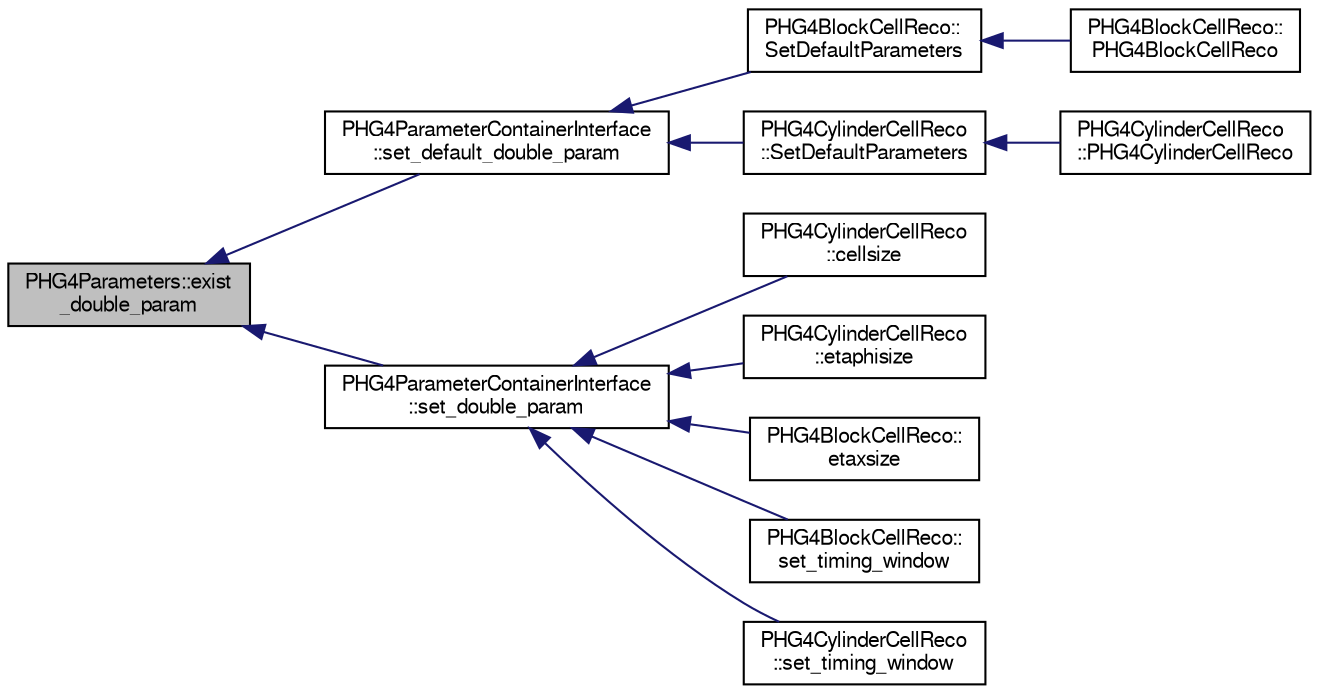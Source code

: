 digraph "PHG4Parameters::exist_double_param"
{
  bgcolor="transparent";
  edge [fontname="FreeSans",fontsize="10",labelfontname="FreeSans",labelfontsize="10"];
  node [fontname="FreeSans",fontsize="10",shape=record];
  rankdir="LR";
  Node1 [label="PHG4Parameters::exist\l_double_param",height=0.2,width=0.4,color="black", fillcolor="grey75", style="filled" fontcolor="black"];
  Node1 -> Node2 [dir="back",color="midnightblue",fontsize="10",style="solid",fontname="FreeSans"];
  Node2 [label="PHG4ParameterContainerInterface\l::set_default_double_param",height=0.2,width=0.4,color="black",URL="$d4/d69/classPHG4ParameterContainerInterface.html#a44e6b97f10801b3d47e215c21f7c1583"];
  Node2 -> Node3 [dir="back",color="midnightblue",fontsize="10",style="solid",fontname="FreeSans"];
  Node3 [label="PHG4BlockCellReco::\lSetDefaultParameters",height=0.2,width=0.4,color="black",URL="$df/d5e/classPHG4BlockCellReco.html#ae2234f60490d0fc28a3ca73d4bc531af"];
  Node3 -> Node4 [dir="back",color="midnightblue",fontsize="10",style="solid",fontname="FreeSans"];
  Node4 [label="PHG4BlockCellReco::\lPHG4BlockCellReco",height=0.2,width=0.4,color="black",URL="$df/d5e/classPHG4BlockCellReco.html#a2f7de5c81029953c507636c26df6f34b"];
  Node2 -> Node5 [dir="back",color="midnightblue",fontsize="10",style="solid",fontname="FreeSans"];
  Node5 [label="PHG4CylinderCellReco\l::SetDefaultParameters",height=0.2,width=0.4,color="black",URL="$d5/dd0/classPHG4CylinderCellReco.html#ad65ddf63cd840e9841ebc831b8b1c392"];
  Node5 -> Node6 [dir="back",color="midnightblue",fontsize="10",style="solid",fontname="FreeSans"];
  Node6 [label="PHG4CylinderCellReco\l::PHG4CylinderCellReco",height=0.2,width=0.4,color="black",URL="$d5/dd0/classPHG4CylinderCellReco.html#a1098d61b960b7de6b26f564292a5fa90"];
  Node1 -> Node7 [dir="back",color="midnightblue",fontsize="10",style="solid",fontname="FreeSans"];
  Node7 [label="PHG4ParameterContainerInterface\l::set_double_param",height=0.2,width=0.4,color="black",URL="$d4/d69/classPHG4ParameterContainerInterface.html#aa7efdb8861671ac6f3f5d3a30167d210"];
  Node7 -> Node8 [dir="back",color="midnightblue",fontsize="10",style="solid",fontname="FreeSans"];
  Node8 [label="PHG4CylinderCellReco\l::cellsize",height=0.2,width=0.4,color="black",URL="$d5/dd0/classPHG4CylinderCellReco.html#a8e774e299dece3ffe63a748793c87cc1"];
  Node7 -> Node9 [dir="back",color="midnightblue",fontsize="10",style="solid",fontname="FreeSans"];
  Node9 [label="PHG4CylinderCellReco\l::etaphisize",height=0.2,width=0.4,color="black",URL="$d5/dd0/classPHG4CylinderCellReco.html#abbd15ecbd41cf3e68196cbcab1fd4e2c"];
  Node7 -> Node10 [dir="back",color="midnightblue",fontsize="10",style="solid",fontname="FreeSans"];
  Node10 [label="PHG4BlockCellReco::\letaxsize",height=0.2,width=0.4,color="black",URL="$df/d5e/classPHG4BlockCellReco.html#a5d39419017e6f11365c09ccd90c6b40e"];
  Node7 -> Node11 [dir="back",color="midnightblue",fontsize="10",style="solid",fontname="FreeSans"];
  Node11 [label="PHG4BlockCellReco::\lset_timing_window",height=0.2,width=0.4,color="black",URL="$df/d5e/classPHG4BlockCellReco.html#a813c41dc4a623c245426661905304e41"];
  Node7 -> Node12 [dir="back",color="midnightblue",fontsize="10",style="solid",fontname="FreeSans"];
  Node12 [label="PHG4CylinderCellReco\l::set_timing_window",height=0.2,width=0.4,color="black",URL="$d5/dd0/classPHG4CylinderCellReco.html#a2ab7baca05738b086177de3cea8928d1"];
}
